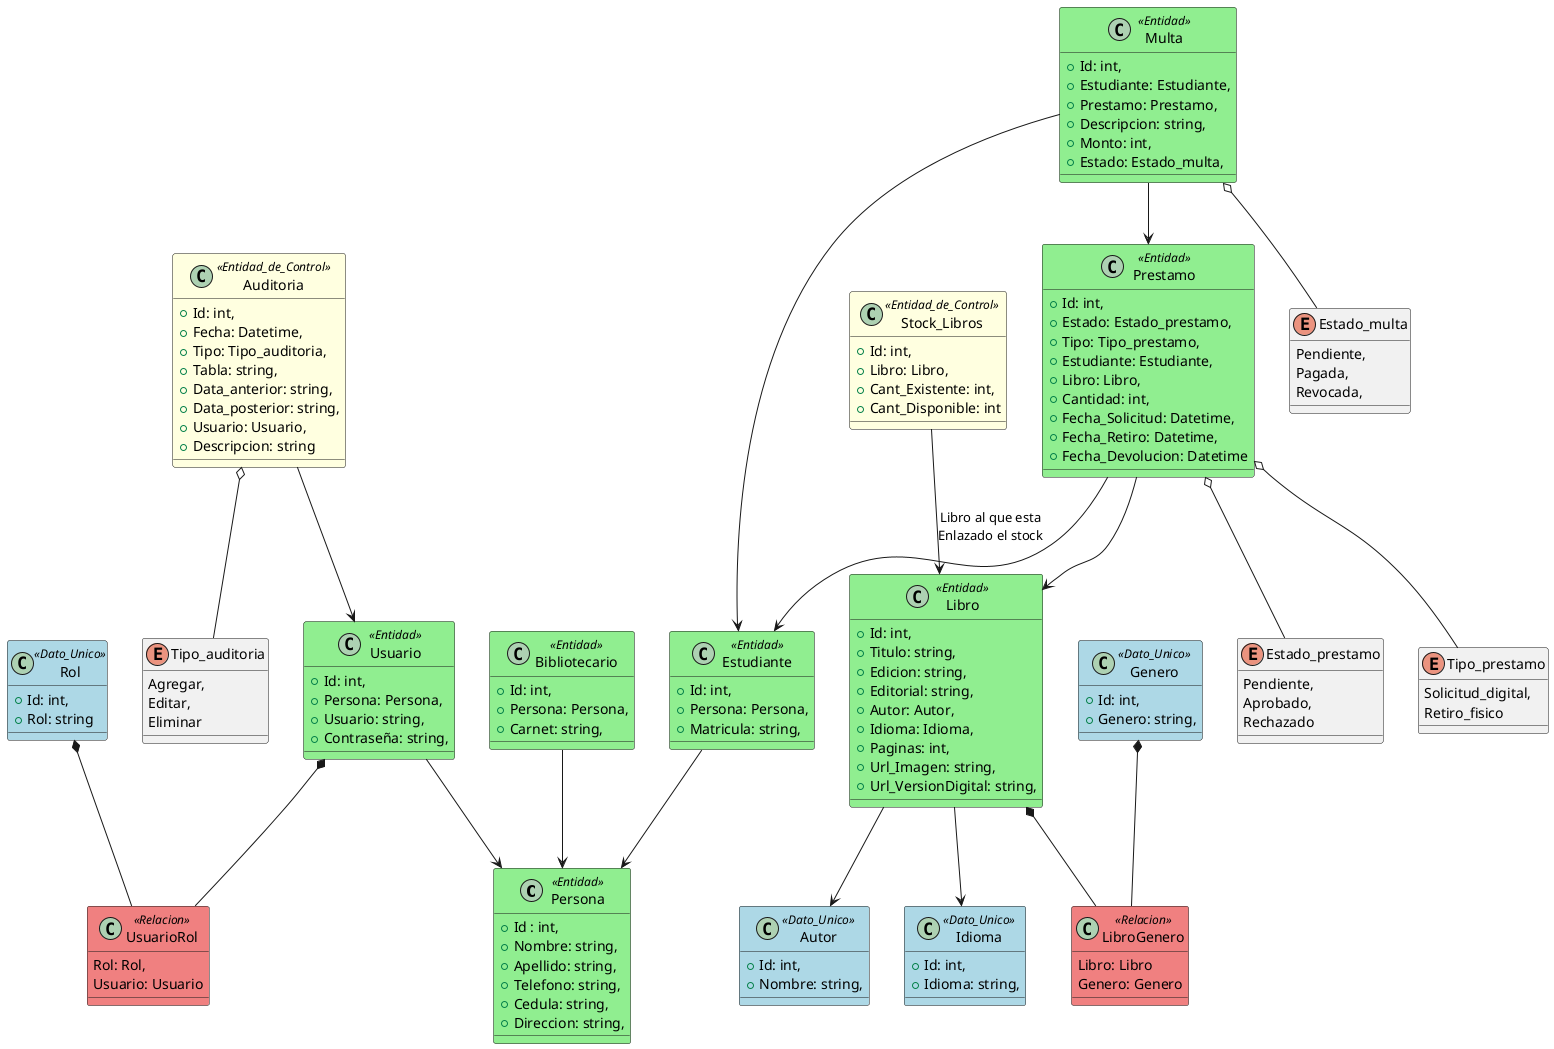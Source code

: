 @startuml

skinparam Class {
    BackgroundColor<<Entidad>> LightGreen
    BackgroundColor<<Dato_Unico>> LightBlue
    BackgroundColor<<Relacion>> LightCoral
    BackgroundColor<<Entidad_de_Control>> LightYellow
    BackgroundColor<<Enum>> LightGrey
}

Class Persona <<Entidad>>{
    +Id : int,
    +Nombre: string,
    +Apellido: string,
    +Telefono: string,
    +Cedula: string,
    +Direccion: string,
}

Class Usuario <<Entidad>>{
    +Id: int,
    +Persona: Persona,
    +Usuario: string,
    +Contraseña: string,
}

Class Rol <<Dato_Unico>>{
    +Id: int,
    +Rol: string
}

Class UsuarioRol <<Relacion>>{
    Rol: Rol,
    Usuario: Usuario
}
Class Estudiante <<Entidad>>{
    +Id: int,
    +Persona: Persona,
    +Matricula: string,
}

Class Bibliotecario <<Entidad>>{
    +Id: int,
    +Persona: Persona,
    +Carnet: string,
}

Class Libro <<Entidad>>{
    +Id: int,
    +Titulo: string,
    +Edicion: string,
    +Editorial: string,
    +Autor: Autor,
    +Idioma: Idioma,
    +Paginas: int,
    +Url_Imagen: string,
    +Url_VersionDigital: string,
}

Class Stock_Libros <<Entidad_de_Control>>{
    +Id: int,
    +Libro: Libro,
    +Cant_Existente: int,
    +Cant_Disponible: int
}

Class Autor <<Dato_Unico>>{
    +Id: int,
    +Nombre: string,
}

Class Idioma <<Dato_Unico>>{
    +Id: int,
    +Idioma: string,
}

Class Genero <<Dato_Unico>>{
    +Id: int,
    +Genero: string,
}

Class Prestamo <<Entidad>>{
    +Id: int,
    +Estado: Estado_prestamo,
    +Tipo: Tipo_prestamo,
    +Estudiante: Estudiante,
    +Libro: Libro,
    +Cantidad: int,
    +Fecha_Solicitud: Datetime,
    +Fecha_Retiro: Datetime,
    +Fecha_Devolucion: Datetime
}

Class Multa <<Entidad>>{
    +Id: int,
    +Estudiante: Estudiante,
    +Prestamo: Prestamo,
    +Descripcion: string,
    +Monto: int,
    +Estado: Estado_multa,
}

Class Auditoria <<Entidad_de_Control>>{
    +Id: int,
    +Fecha: Datetime,
    +Tipo: Tipo_auditoria,
    +Tabla: string,
    +Data_anterior: string,
    +Data_posterior: string,
    +Usuario: Usuario,
    +Descripcion: string
}

Class LibroGenero <<Relacion>>{
    Libro: Libro
    Genero: Genero
}
enum Tipo_auditoria{
    Agregar,
    Editar,
    Eliminar
}

enum Estado_multa{
    Pendiente,
    Pagada,
    Revocada,
}

enum Estado_prestamo{
    Pendiente,
    Aprobado,
    Rechazado
}

enum Tipo_prestamo{
    Solicitud_digital,
    Retiro_fisico
}

Usuario -->Persona
Estudiante --> Persona
Bibliotecario --> Persona
Prestamo --> Libro
Prestamo --> Estudiante
Prestamo o-- Tipo_prestamo
Prestamo o-- Estado_prestamo
Multa --> Estudiante
Multa --> Prestamo
Multa o-- Estado_multa
Usuario *-- UsuarioRol
Rol *-- UsuarioRol
Auditoria --> Usuario
Auditoria o-- Tipo_auditoria
Libro *-- LibroGenero 
Genero *-- LibroGenero
Libro --> Idioma
Libro -->  Autor
Stock_Libros --> Libro : "Libro al que esta\nEnlazado el stock"



@enduml
